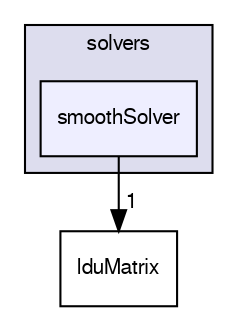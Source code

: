 digraph "src/OpenFOAM/matrices/lduMatrix/solvers/smoothSolver" {
  bgcolor=transparent;
  compound=true
  node [ fontsize="10", fontname="FreeSans"];
  edge [ labelfontsize="10", labelfontname="FreeSans"];
  subgraph clusterdir_f03e085f4fe95c9b32f7b904515484f9 {
    graph [ bgcolor="#ddddee", pencolor="black", label="solvers" fontname="FreeSans", fontsize="10", URL="dir_f03e085f4fe95c9b32f7b904515484f9.html"]
  dir_bc5ac06cc00a3fec2cee09a221225a3b [shape=box, label="smoothSolver", style="filled", fillcolor="#eeeeff", pencolor="black", URL="dir_bc5ac06cc00a3fec2cee09a221225a3b.html"];
  }
  dir_1ce70feb2b06c30ebd4091245573b99e [shape=box label="lduMatrix" URL="dir_1ce70feb2b06c30ebd4091245573b99e.html"];
  dir_bc5ac06cc00a3fec2cee09a221225a3b->dir_1ce70feb2b06c30ebd4091245573b99e [headlabel="1", labeldistance=1.5 headhref="dir_002042_001985.html"];
}
